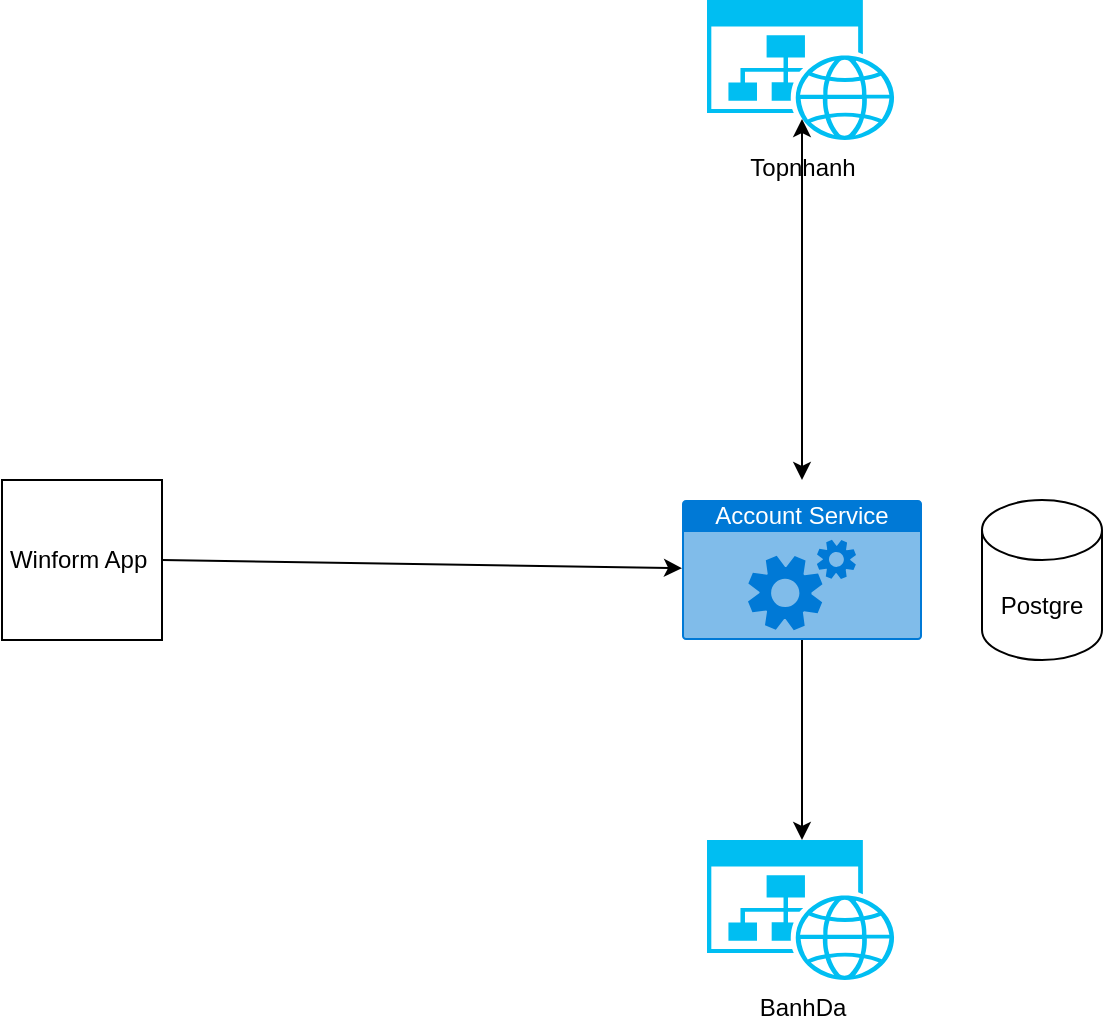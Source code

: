 <mxfile version="21.3.2">
  <diagram id="Ht1M8jgEwFfnCIfOTk4-" name="Page-1">
    <mxGraphModel dx="1434" dy="1340" grid="1" gridSize="10" guides="1" tooltips="1" connect="1" arrows="1" fold="1" page="1" pageScale="1" pageWidth="1169" pageHeight="827" math="0" shadow="0">
      <root>
        <mxCell id="0" />
        <mxCell id="1" parent="0" />
        <mxCell id="RiTgKYV7oXshovGY1Z9f-1" value="Postgre" style="shape=cylinder3;whiteSpace=wrap;html=1;boundedLbl=1;backgroundOutline=1;size=15;" vertex="1" parent="1">
          <mxGeometry x="610" y="320" width="60" height="80" as="geometry" />
        </mxCell>
        <mxCell id="RiTgKYV7oXshovGY1Z9f-2" value="Winform App&lt;span style=&quot;white-space: pre;&quot;&gt;	&lt;/span&gt;" style="whiteSpace=wrap;html=1;aspect=fixed;" vertex="1" parent="1">
          <mxGeometry x="120" y="310" width="80" height="80" as="geometry" />
        </mxCell>
        <mxCell id="RiTgKYV7oXshovGY1Z9f-3" value="Account Service" style="html=1;whiteSpace=wrap;strokeColor=none;fillColor=#0079D6;labelPosition=center;verticalLabelPosition=middle;verticalAlign=top;align=center;fontSize=12;outlineConnect=0;spacingTop=-6;fontColor=#FFFFFF;sketch=0;shape=mxgraph.sitemap.services;" vertex="1" parent="1">
          <mxGeometry x="460" y="320" width="120" height="70" as="geometry" />
        </mxCell>
        <mxCell id="RiTgKYV7oXshovGY1Z9f-9" value="" style="endArrow=classic;html=1;rounded=0;exitX=1;exitY=0.5;exitDx=0;exitDy=0;" edge="1" parent="1" source="RiTgKYV7oXshovGY1Z9f-2" target="RiTgKYV7oXshovGY1Z9f-3">
          <mxGeometry width="50" height="50" relative="1" as="geometry">
            <mxPoint x="370" y="520" as="sourcePoint" />
            <mxPoint x="420" y="470" as="targetPoint" />
          </mxGeometry>
        </mxCell>
        <mxCell id="RiTgKYV7oXshovGY1Z9f-11" value="" style="endArrow=classic;html=1;rounded=0;" edge="1" parent="1" source="RiTgKYV7oXshovGY1Z9f-3" target="RiTgKYV7oXshovGY1Z9f-10">
          <mxGeometry width="50" height="50" relative="1" as="geometry">
            <mxPoint x="520" y="320" as="sourcePoint" />
            <mxPoint x="520" y="80" as="targetPoint" />
          </mxGeometry>
        </mxCell>
        <mxCell id="RiTgKYV7oXshovGY1Z9f-10" value="BanhDa" style="verticalLabelPosition=bottom;html=1;verticalAlign=top;align=center;strokeColor=none;fillColor=#00BEF2;shape=mxgraph.azure.website_generic;pointerEvents=1;" vertex="1" parent="1">
          <mxGeometry x="472.5" y="490" width="95" height="70" as="geometry" />
        </mxCell>
        <mxCell id="RiTgKYV7oXshovGY1Z9f-12" value="Topnhanh" style="verticalLabelPosition=bottom;html=1;verticalAlign=top;align=center;strokeColor=none;fillColor=#00BEF2;shape=mxgraph.azure.website_generic;pointerEvents=1;" vertex="1" parent="1">
          <mxGeometry x="472.5" y="70" width="95" height="70" as="geometry" />
        </mxCell>
        <mxCell id="RiTgKYV7oXshovGY1Z9f-15" value="" style="endArrow=classic;startArrow=classic;html=1;rounded=0;entryX=0.5;entryY=0.85;entryDx=0;entryDy=0;entryPerimeter=0;" edge="1" parent="1" target="RiTgKYV7oXshovGY1Z9f-12">
          <mxGeometry width="50" height="50" relative="1" as="geometry">
            <mxPoint x="520" y="310" as="sourcePoint" />
            <mxPoint x="420" y="470" as="targetPoint" />
          </mxGeometry>
        </mxCell>
      </root>
    </mxGraphModel>
  </diagram>
</mxfile>
